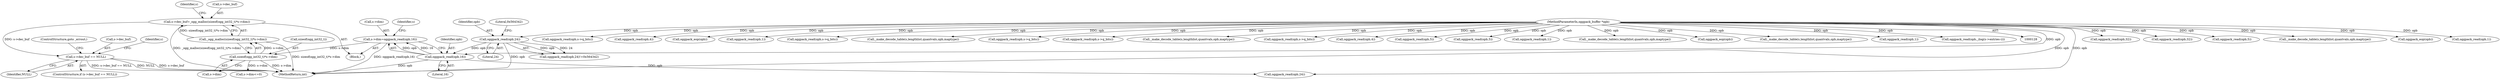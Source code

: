 digraph "0_Android_eeb4e45d5683f88488c083ecf142dc89bc3f0b47_8@pointer" {
"1000175" [label="(Call,s->dec_buf == NULL)"];
"1000163" [label="(Call,s->dec_buf=_ogg_malloc(sizeof(ogg_int32_t)*s->dim))"];
"1000167" [label="(Call,_ogg_malloc(sizeof(ogg_int32_t)*s->dim))"];
"1000168" [label="(Call,sizeof(ogg_int32_t)*s->dim)"];
"1000156" [label="(Call,s->dim=oggpack_read(opb,16))"];
"1000160" [label="(Call,oggpack_read(opb,16))"];
"1000151" [label="(Call,oggpack_read(opb,24))"];
"1000129" [label="(MethodParameterIn,oggpack_buffer *opb)"];
"1001177" [label="(MethodReturn,int)"];
"1000494" [label="(Call,oggpack_read(opb,32))"];
"1000482" [label="(Call,oggpack_read(opb,32))"];
"1000274" [label="(Call,oggpack_read(opb,5))"];
"1000893" [label="(Call,_make_decode_table(s,lengthlist,quantvals,opb,maptype))"];
"1000685" [label="(Call,oggpack_eop(opb))"];
"1000267" [label="(Call,oggpack_read(opb,1))"];
"1000179" [label="(Identifier,NULL)"];
"1000163" [label="(Call,s->dec_buf=_ogg_malloc(sizeof(ogg_int32_t)*s->dim))"];
"1000151" [label="(Call,oggpack_read(opb,24))"];
"1001087" [label="(Call,oggpack_read(opb,s->q_bits))"];
"1000157" [label="(Call,s->dim)"];
"1000167" [label="(Call,_ogg_malloc(sizeof(ogg_int32_t)*s->dim))"];
"1000180" [label="(ControlStructure,goto _errout;)"];
"1000196" [label="(Call,s->dim<=0)"];
"1000174" [label="(ControlStructure,if (s->dec_buf == NULL))"];
"1000506" [label="(Call,oggpack_read(opb,4))"];
"1000836" [label="(Call,oggpack_eop(opb))"];
"1000514" [label="(Call,oggpack_read(opb,1))"];
"1000129" [label="(MethodParameterIn,oggpack_buffer *opb)"];
"1000790" [label="(Call,oggpack_read(opb,s->q_bits))"];
"1000573" [label="(Call,_make_decode_table(s,lengthlist,quantvals,opb,maptype))"];
"1000176" [label="(Call,s->dec_buf)"];
"1000168" [label="(Call,sizeof(ogg_int32_t)*s->dim)"];
"1000131" [label="(Block,)"];
"1000156" [label="(Call,s->dim=oggpack_read(opb,16))"];
"1000150" [label="(Call,oggpack_read(opb,24)!=0x564342)"];
"1000152" [label="(Identifier,opb)"];
"1000679" [label="(Call,oggpack_read(opb,s->q_bits))"];
"1000830" [label="(Call,oggpack_read(opb,s->q_bits))"];
"1000970" [label="(Call,_make_decode_table(s,lengthlist,quantvals,opb,maptype))"];
"1000165" [label="(Identifier,s)"];
"1000175" [label="(Call,s->dec_buf == NULL)"];
"1000161" [label="(Identifier,opb)"];
"1000183" [label="(Identifier,s)"];
"1001119" [label="(Call,oggpack_read(opb,s->q_bits))"];
"1000472" [label="(Call,oggpack_read(opb,4))"];
"1000185" [label="(Call,oggpack_read(opb,24))"];
"1000341" [label="(Call,oggpack_read(opb,5))"];
"1000381" [label="(Call,oggpack_read(opb,5))"];
"1000177" [label="(Identifier,s)"];
"1000250" [label="(Call,oggpack_read(opb,1))"];
"1000171" [label="(Call,s->dim)"];
"1000169" [label="(Call,sizeof(ogg_int32_t))"];
"1000164" [label="(Call,s->dec_buf)"];
"1000160" [label="(Call,oggpack_read(opb,16))"];
"1000162" [label="(Literal,16)"];
"1000154" [label="(Literal,0x564342)"];
"1000733" [label="(Call,_make_decode_table(s,lengthlist,quantvals,opb,maptype))"];
"1001157" [label="(Call,oggpack_eop(opb))"];
"1001021" [label="(Call,_make_decode_table(s,lengthlist,quantvals,opb,maptype))"];
"1000229" [label="(Call,oggpack_read(opb,1))"];
"1000153" [label="(Literal,24)"];
"1000420" [label="(Call,oggpack_read(opb,_ilog(s->entries-i)))"];
"1000175" -> "1000174"  [label="AST: "];
"1000175" -> "1000179"  [label="CFG: "];
"1000176" -> "1000175"  [label="AST: "];
"1000179" -> "1000175"  [label="AST: "];
"1000180" -> "1000175"  [label="CFG: "];
"1000183" -> "1000175"  [label="CFG: "];
"1000175" -> "1001177"  [label="DDG: NULL"];
"1000175" -> "1001177"  [label="DDG: s->dec_buf"];
"1000175" -> "1001177"  [label="DDG: s->dec_buf == NULL"];
"1000163" -> "1000175"  [label="DDG: s->dec_buf"];
"1000163" -> "1000131"  [label="AST: "];
"1000163" -> "1000167"  [label="CFG: "];
"1000164" -> "1000163"  [label="AST: "];
"1000167" -> "1000163"  [label="AST: "];
"1000177" -> "1000163"  [label="CFG: "];
"1000163" -> "1001177"  [label="DDG: _ogg_malloc(sizeof(ogg_int32_t)*s->dim)"];
"1000167" -> "1000163"  [label="DDG: sizeof(ogg_int32_t)*s->dim"];
"1000167" -> "1000168"  [label="CFG: "];
"1000168" -> "1000167"  [label="AST: "];
"1000167" -> "1001177"  [label="DDG: sizeof(ogg_int32_t)*s->dim"];
"1000168" -> "1000167"  [label="DDG: s->dim"];
"1000168" -> "1000171"  [label="CFG: "];
"1000169" -> "1000168"  [label="AST: "];
"1000171" -> "1000168"  [label="AST: "];
"1000168" -> "1001177"  [label="DDG: s->dim"];
"1000156" -> "1000168"  [label="DDG: s->dim"];
"1000168" -> "1000196"  [label="DDG: s->dim"];
"1000156" -> "1000131"  [label="AST: "];
"1000156" -> "1000160"  [label="CFG: "];
"1000157" -> "1000156"  [label="AST: "];
"1000160" -> "1000156"  [label="AST: "];
"1000165" -> "1000156"  [label="CFG: "];
"1000156" -> "1001177"  [label="DDG: oggpack_read(opb,16)"];
"1000160" -> "1000156"  [label="DDG: opb"];
"1000160" -> "1000156"  [label="DDG: 16"];
"1000160" -> "1000162"  [label="CFG: "];
"1000161" -> "1000160"  [label="AST: "];
"1000162" -> "1000160"  [label="AST: "];
"1000160" -> "1001177"  [label="DDG: opb"];
"1000151" -> "1000160"  [label="DDG: opb"];
"1000129" -> "1000160"  [label="DDG: opb"];
"1000160" -> "1000185"  [label="DDG: opb"];
"1000151" -> "1000150"  [label="AST: "];
"1000151" -> "1000153"  [label="CFG: "];
"1000152" -> "1000151"  [label="AST: "];
"1000153" -> "1000151"  [label="AST: "];
"1000154" -> "1000151"  [label="CFG: "];
"1000151" -> "1001177"  [label="DDG: opb"];
"1000151" -> "1000150"  [label="DDG: opb"];
"1000151" -> "1000150"  [label="DDG: 24"];
"1000129" -> "1000151"  [label="DDG: opb"];
"1000129" -> "1000128"  [label="AST: "];
"1000129" -> "1001177"  [label="DDG: opb"];
"1000129" -> "1000185"  [label="DDG: opb"];
"1000129" -> "1000229"  [label="DDG: opb"];
"1000129" -> "1000250"  [label="DDG: opb"];
"1000129" -> "1000267"  [label="DDG: opb"];
"1000129" -> "1000274"  [label="DDG: opb"];
"1000129" -> "1000341"  [label="DDG: opb"];
"1000129" -> "1000381"  [label="DDG: opb"];
"1000129" -> "1000420"  [label="DDG: opb"];
"1000129" -> "1000472"  [label="DDG: opb"];
"1000129" -> "1000482"  [label="DDG: opb"];
"1000129" -> "1000494"  [label="DDG: opb"];
"1000129" -> "1000506"  [label="DDG: opb"];
"1000129" -> "1000514"  [label="DDG: opb"];
"1000129" -> "1000573"  [label="DDG: opb"];
"1000129" -> "1000679"  [label="DDG: opb"];
"1000129" -> "1000685"  [label="DDG: opb"];
"1000129" -> "1000733"  [label="DDG: opb"];
"1000129" -> "1000790"  [label="DDG: opb"];
"1000129" -> "1000830"  [label="DDG: opb"];
"1000129" -> "1000836"  [label="DDG: opb"];
"1000129" -> "1000893"  [label="DDG: opb"];
"1000129" -> "1000970"  [label="DDG: opb"];
"1000129" -> "1001021"  [label="DDG: opb"];
"1000129" -> "1001087"  [label="DDG: opb"];
"1000129" -> "1001119"  [label="DDG: opb"];
"1000129" -> "1001157"  [label="DDG: opb"];
}
